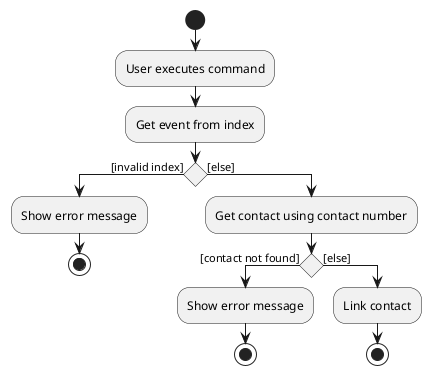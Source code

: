 @startuml
start
:User executes command;
:Get event from index;
if() then ([invalid index])
:Show error message;
stop
else([else])
:Get contact using contact number;
if() then ([contact not found])
:Show error message;
stop
else([else])
:Link contact;
stop
@enduml
